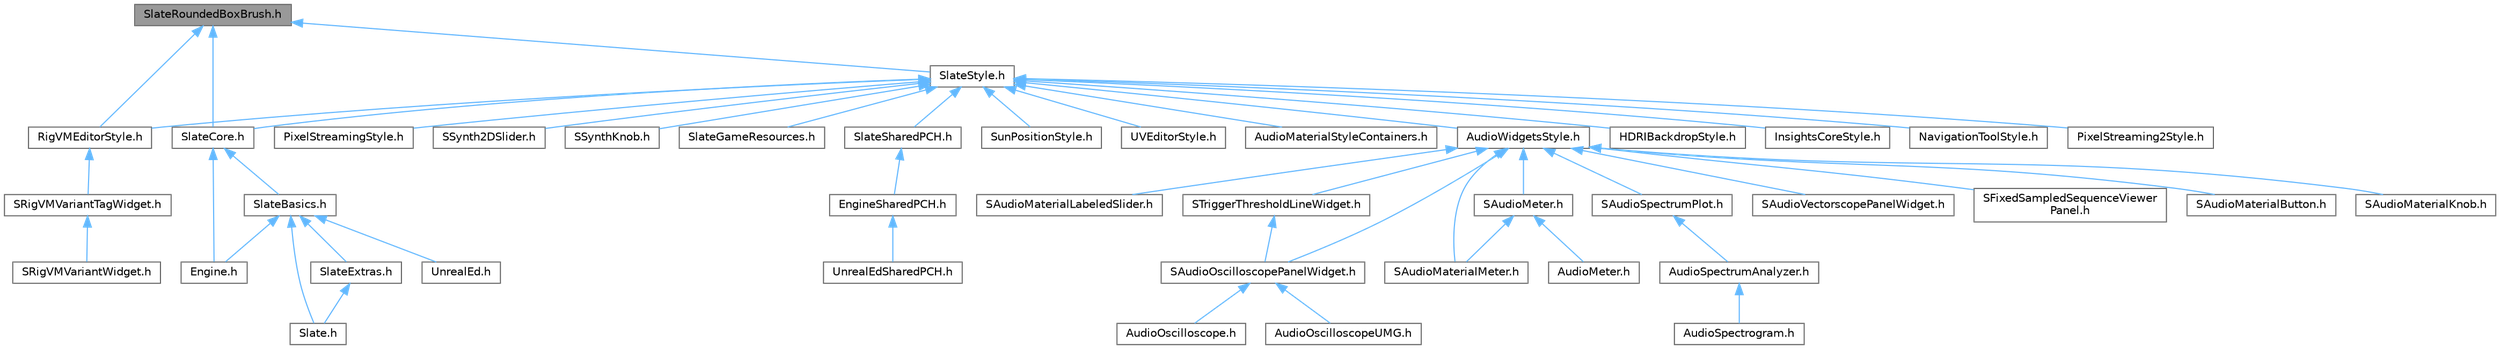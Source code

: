 digraph "SlateRoundedBoxBrush.h"
{
 // INTERACTIVE_SVG=YES
 // LATEX_PDF_SIZE
  bgcolor="transparent";
  edge [fontname=Helvetica,fontsize=10,labelfontname=Helvetica,labelfontsize=10];
  node [fontname=Helvetica,fontsize=10,shape=box,height=0.2,width=0.4];
  Node1 [id="Node000001",label="SlateRoundedBoxBrush.h",height=0.2,width=0.4,color="gray40", fillcolor="grey60", style="filled", fontcolor="black",tooltip=" "];
  Node1 -> Node2 [id="edge1_Node000001_Node000002",dir="back",color="steelblue1",style="solid",tooltip=" "];
  Node2 [id="Node000002",label="RigVMEditorStyle.h",height=0.2,width=0.4,color="grey40", fillcolor="white", style="filled",URL="$dd/d8a/RigVMEditorStyle_8h.html",tooltip=" "];
  Node2 -> Node3 [id="edge2_Node000002_Node000003",dir="back",color="steelblue1",style="solid",tooltip=" "];
  Node3 [id="Node000003",label="SRigVMVariantTagWidget.h",height=0.2,width=0.4,color="grey40", fillcolor="white", style="filled",URL="$d4/d38/SRigVMVariantTagWidget_8h.html",tooltip=" "];
  Node3 -> Node4 [id="edge3_Node000003_Node000004",dir="back",color="steelblue1",style="solid",tooltip=" "];
  Node4 [id="Node000004",label="SRigVMVariantWidget.h",height=0.2,width=0.4,color="grey40", fillcolor="white", style="filled",URL="$d5/d61/SRigVMVariantWidget_8h.html",tooltip=" "];
  Node1 -> Node5 [id="edge4_Node000001_Node000005",dir="back",color="steelblue1",style="solid",tooltip=" "];
  Node5 [id="Node000005",label="SlateCore.h",height=0.2,width=0.4,color="grey40", fillcolor="white", style="filled",URL="$dc/d03/SlateCore_8h.html",tooltip=" "];
  Node5 -> Node6 [id="edge5_Node000005_Node000006",dir="back",color="steelblue1",style="solid",tooltip=" "];
  Node6 [id="Node000006",label="Engine.h",height=0.2,width=0.4,color="grey40", fillcolor="white", style="filled",URL="$d1/d34/Public_2Engine_8h.html",tooltip=" "];
  Node5 -> Node7 [id="edge6_Node000005_Node000007",dir="back",color="steelblue1",style="solid",tooltip=" "];
  Node7 [id="Node000007",label="SlateBasics.h",height=0.2,width=0.4,color="grey40", fillcolor="white", style="filled",URL="$da/d2f/SlateBasics_8h.html",tooltip=" "];
  Node7 -> Node6 [id="edge7_Node000007_Node000006",dir="back",color="steelblue1",style="solid",tooltip=" "];
  Node7 -> Node8 [id="edge8_Node000007_Node000008",dir="back",color="steelblue1",style="solid",tooltip=" "];
  Node8 [id="Node000008",label="Slate.h",height=0.2,width=0.4,color="grey40", fillcolor="white", style="filled",URL="$d2/dc0/Slate_8h.html",tooltip=" "];
  Node7 -> Node9 [id="edge9_Node000007_Node000009",dir="back",color="steelblue1",style="solid",tooltip=" "];
  Node9 [id="Node000009",label="SlateExtras.h",height=0.2,width=0.4,color="grey40", fillcolor="white", style="filled",URL="$d8/dec/SlateExtras_8h.html",tooltip=" "];
  Node9 -> Node8 [id="edge10_Node000009_Node000008",dir="back",color="steelblue1",style="solid",tooltip=" "];
  Node7 -> Node10 [id="edge11_Node000007_Node000010",dir="back",color="steelblue1",style="solid",tooltip=" "];
  Node10 [id="Node000010",label="UnrealEd.h",height=0.2,width=0.4,color="grey40", fillcolor="white", style="filled",URL="$d2/d5f/UnrealEd_8h.html",tooltip=" "];
  Node1 -> Node11 [id="edge12_Node000001_Node000011",dir="back",color="steelblue1",style="solid",tooltip=" "];
  Node11 [id="Node000011",label="SlateStyle.h",height=0.2,width=0.4,color="grey40", fillcolor="white", style="filled",URL="$d9/d35/SlateStyle_8h.html",tooltip=" "];
  Node11 -> Node12 [id="edge13_Node000011_Node000012",dir="back",color="steelblue1",style="solid",tooltip=" "];
  Node12 [id="Node000012",label="AudioMaterialStyleContainers.h",height=0.2,width=0.4,color="grey40", fillcolor="white", style="filled",URL="$d2/d4e/AudioMaterialStyleContainers_8h.html",tooltip=" "];
  Node11 -> Node13 [id="edge14_Node000011_Node000013",dir="back",color="steelblue1",style="solid",tooltip=" "];
  Node13 [id="Node000013",label="AudioWidgetsStyle.h",height=0.2,width=0.4,color="grey40", fillcolor="white", style="filled",URL="$df/d5c/AudioWidgetsStyle_8h.html",tooltip=" "];
  Node13 -> Node14 [id="edge15_Node000013_Node000014",dir="back",color="steelblue1",style="solid",tooltip=" "];
  Node14 [id="Node000014",label="SAudioMaterialButton.h",height=0.2,width=0.4,color="grey40", fillcolor="white", style="filled",URL="$d5/df6/SAudioMaterialButton_8h.html",tooltip=" "];
  Node13 -> Node15 [id="edge16_Node000013_Node000015",dir="back",color="steelblue1",style="solid",tooltip=" "];
  Node15 [id="Node000015",label="SAudioMaterialKnob.h",height=0.2,width=0.4,color="grey40", fillcolor="white", style="filled",URL="$d5/d68/SAudioMaterialKnob_8h.html",tooltip=" "];
  Node13 -> Node16 [id="edge17_Node000013_Node000016",dir="back",color="steelblue1",style="solid",tooltip=" "];
  Node16 [id="Node000016",label="SAudioMaterialLabeledSlider.h",height=0.2,width=0.4,color="grey40", fillcolor="white", style="filled",URL="$d7/df2/SAudioMaterialLabeledSlider_8h.html",tooltip=" "];
  Node13 -> Node17 [id="edge18_Node000013_Node000017",dir="back",color="steelblue1",style="solid",tooltip=" "];
  Node17 [id="Node000017",label="SAudioMaterialMeter.h",height=0.2,width=0.4,color="grey40", fillcolor="white", style="filled",URL="$d9/da6/SAudioMaterialMeter_8h.html",tooltip=" "];
  Node13 -> Node18 [id="edge19_Node000013_Node000018",dir="back",color="steelblue1",style="solid",tooltip=" "];
  Node18 [id="Node000018",label="SAudioMeter.h",height=0.2,width=0.4,color="grey40", fillcolor="white", style="filled",URL="$d5/d48/SAudioMeter_8h.html",tooltip=" "];
  Node18 -> Node19 [id="edge20_Node000018_Node000019",dir="back",color="steelblue1",style="solid",tooltip=" "];
  Node19 [id="Node000019",label="AudioMeter.h",height=0.2,width=0.4,color="grey40", fillcolor="white", style="filled",URL="$de/db0/AudioMeter_8h.html",tooltip=" "];
  Node18 -> Node17 [id="edge21_Node000018_Node000017",dir="back",color="steelblue1",style="solid",tooltip=" "];
  Node13 -> Node20 [id="edge22_Node000013_Node000020",dir="back",color="steelblue1",style="solid",tooltip=" "];
  Node20 [id="Node000020",label="SAudioOscilloscopePanelWidget.h",height=0.2,width=0.4,color="grey40", fillcolor="white", style="filled",URL="$db/d7e/SAudioOscilloscopePanelWidget_8h.html",tooltip=" "];
  Node20 -> Node21 [id="edge23_Node000020_Node000021",dir="back",color="steelblue1",style="solid",tooltip=" "];
  Node21 [id="Node000021",label="AudioOscilloscope.h",height=0.2,width=0.4,color="grey40", fillcolor="white", style="filled",URL="$d5/d81/AudioOscilloscope_8h.html",tooltip=" "];
  Node20 -> Node22 [id="edge24_Node000020_Node000022",dir="back",color="steelblue1",style="solid",tooltip=" "];
  Node22 [id="Node000022",label="AudioOscilloscopeUMG.h",height=0.2,width=0.4,color="grey40", fillcolor="white", style="filled",URL="$df/de7/AudioOscilloscopeUMG_8h.html",tooltip=" "];
  Node13 -> Node23 [id="edge25_Node000013_Node000023",dir="back",color="steelblue1",style="solid",tooltip=" "];
  Node23 [id="Node000023",label="SAudioSpectrumPlot.h",height=0.2,width=0.4,color="grey40", fillcolor="white", style="filled",URL="$dd/ddf/SAudioSpectrumPlot_8h.html",tooltip=" "];
  Node23 -> Node24 [id="edge26_Node000023_Node000024",dir="back",color="steelblue1",style="solid",tooltip=" "];
  Node24 [id="Node000024",label="AudioSpectrumAnalyzer.h",height=0.2,width=0.4,color="grey40", fillcolor="white", style="filled",URL="$de/dae/AudioSpectrumAnalyzer_8h.html",tooltip=" "];
  Node24 -> Node25 [id="edge27_Node000024_Node000025",dir="back",color="steelblue1",style="solid",tooltip=" "];
  Node25 [id="Node000025",label="AudioSpectrogram.h",height=0.2,width=0.4,color="grey40", fillcolor="white", style="filled",URL="$de/d47/AudioSpectrogram_8h.html",tooltip=" "];
  Node13 -> Node26 [id="edge28_Node000013_Node000026",dir="back",color="steelblue1",style="solid",tooltip=" "];
  Node26 [id="Node000026",label="SAudioVectorscopePanelWidget.h",height=0.2,width=0.4,color="grey40", fillcolor="white", style="filled",URL="$d8/d68/SAudioVectorscopePanelWidget_8h.html",tooltip=" "];
  Node13 -> Node27 [id="edge29_Node000013_Node000027",dir="back",color="steelblue1",style="solid",tooltip=" "];
  Node27 [id="Node000027",label="SFixedSampledSequenceViewer\lPanel.h",height=0.2,width=0.4,color="grey40", fillcolor="white", style="filled",URL="$dc/d28/SFixedSampledSequenceViewerPanel_8h.html",tooltip=" "];
  Node13 -> Node28 [id="edge30_Node000013_Node000028",dir="back",color="steelblue1",style="solid",tooltip=" "];
  Node28 [id="Node000028",label="STriggerThresholdLineWidget.h",height=0.2,width=0.4,color="grey40", fillcolor="white", style="filled",URL="$da/d0d/STriggerThresholdLineWidget_8h.html",tooltip=" "];
  Node28 -> Node20 [id="edge31_Node000028_Node000020",dir="back",color="steelblue1",style="solid",tooltip=" "];
  Node11 -> Node29 [id="edge32_Node000011_Node000029",dir="back",color="steelblue1",style="solid",tooltip=" "];
  Node29 [id="Node000029",label="HDRIBackdropStyle.h",height=0.2,width=0.4,color="grey40", fillcolor="white", style="filled",URL="$d9/d25/HDRIBackdropStyle_8h.html",tooltip=" "];
  Node11 -> Node30 [id="edge33_Node000011_Node000030",dir="back",color="steelblue1",style="solid",tooltip=" "];
  Node30 [id="Node000030",label="InsightsCoreStyle.h",height=0.2,width=0.4,color="grey40", fillcolor="white", style="filled",URL="$d8/d0f/InsightsCoreStyle_8h.html",tooltip=" "];
  Node11 -> Node31 [id="edge34_Node000011_Node000031",dir="back",color="steelblue1",style="solid",tooltip=" "];
  Node31 [id="Node000031",label="NavigationToolStyle.h",height=0.2,width=0.4,color="grey40", fillcolor="white", style="filled",URL="$d8/d85/NavigationToolStyle_8h.html",tooltip=" "];
  Node11 -> Node32 [id="edge35_Node000011_Node000032",dir="back",color="steelblue1",style="solid",tooltip=" "];
  Node32 [id="Node000032",label="PixelStreaming2Style.h",height=0.2,width=0.4,color="grey40", fillcolor="white", style="filled",URL="$d5/de4/PixelStreaming2Style_8h.html",tooltip=" "];
  Node11 -> Node33 [id="edge36_Node000011_Node000033",dir="back",color="steelblue1",style="solid",tooltip=" "];
  Node33 [id="Node000033",label="PixelStreamingStyle.h",height=0.2,width=0.4,color="grey40", fillcolor="white", style="filled",URL="$da/da7/PixelStreamingStyle_8h.html",tooltip=" "];
  Node11 -> Node2 [id="edge37_Node000011_Node000002",dir="back",color="steelblue1",style="solid",tooltip=" "];
  Node11 -> Node34 [id="edge38_Node000011_Node000034",dir="back",color="steelblue1",style="solid",tooltip=" "];
  Node34 [id="Node000034",label="SSynth2DSlider.h",height=0.2,width=0.4,color="grey40", fillcolor="white", style="filled",URL="$d8/de3/SSynth2DSlider_8h.html",tooltip=" "];
  Node11 -> Node35 [id="edge39_Node000011_Node000035",dir="back",color="steelblue1",style="solid",tooltip=" "];
  Node35 [id="Node000035",label="SSynthKnob.h",height=0.2,width=0.4,color="grey40", fillcolor="white", style="filled",URL="$db/da7/SSynthKnob_8h.html",tooltip=" "];
  Node11 -> Node5 [id="edge40_Node000011_Node000005",dir="back",color="steelblue1",style="solid",tooltip=" "];
  Node11 -> Node36 [id="edge41_Node000011_Node000036",dir="back",color="steelblue1",style="solid",tooltip=" "];
  Node36 [id="Node000036",label="SlateGameResources.h",height=0.2,width=0.4,color="grey40", fillcolor="white", style="filled",URL="$d6/d1b/SlateGameResources_8h.html",tooltip=" "];
  Node11 -> Node37 [id="edge42_Node000011_Node000037",dir="back",color="steelblue1",style="solid",tooltip=" "];
  Node37 [id="Node000037",label="SlateSharedPCH.h",height=0.2,width=0.4,color="grey40", fillcolor="white", style="filled",URL="$d1/dfc/SlateSharedPCH_8h.html",tooltip=" "];
  Node37 -> Node38 [id="edge43_Node000037_Node000038",dir="back",color="steelblue1",style="solid",tooltip=" "];
  Node38 [id="Node000038",label="EngineSharedPCH.h",height=0.2,width=0.4,color="grey40", fillcolor="white", style="filled",URL="$dc/dbb/EngineSharedPCH_8h.html",tooltip=" "];
  Node38 -> Node39 [id="edge44_Node000038_Node000039",dir="back",color="steelblue1",style="solid",tooltip=" "];
  Node39 [id="Node000039",label="UnrealEdSharedPCH.h",height=0.2,width=0.4,color="grey40", fillcolor="white", style="filled",URL="$d1/de6/UnrealEdSharedPCH_8h.html",tooltip=" "];
  Node11 -> Node40 [id="edge45_Node000011_Node000040",dir="back",color="steelblue1",style="solid",tooltip=" "];
  Node40 [id="Node000040",label="SunPositionStyle.h",height=0.2,width=0.4,color="grey40", fillcolor="white", style="filled",URL="$dc/dd7/SunPositionStyle_8h.html",tooltip=" "];
  Node11 -> Node41 [id="edge46_Node000011_Node000041",dir="back",color="steelblue1",style="solid",tooltip=" "];
  Node41 [id="Node000041",label="UVEditorStyle.h",height=0.2,width=0.4,color="grey40", fillcolor="white", style="filled",URL="$d2/de7/UVEditorStyle_8h.html",tooltip=" "];
}
